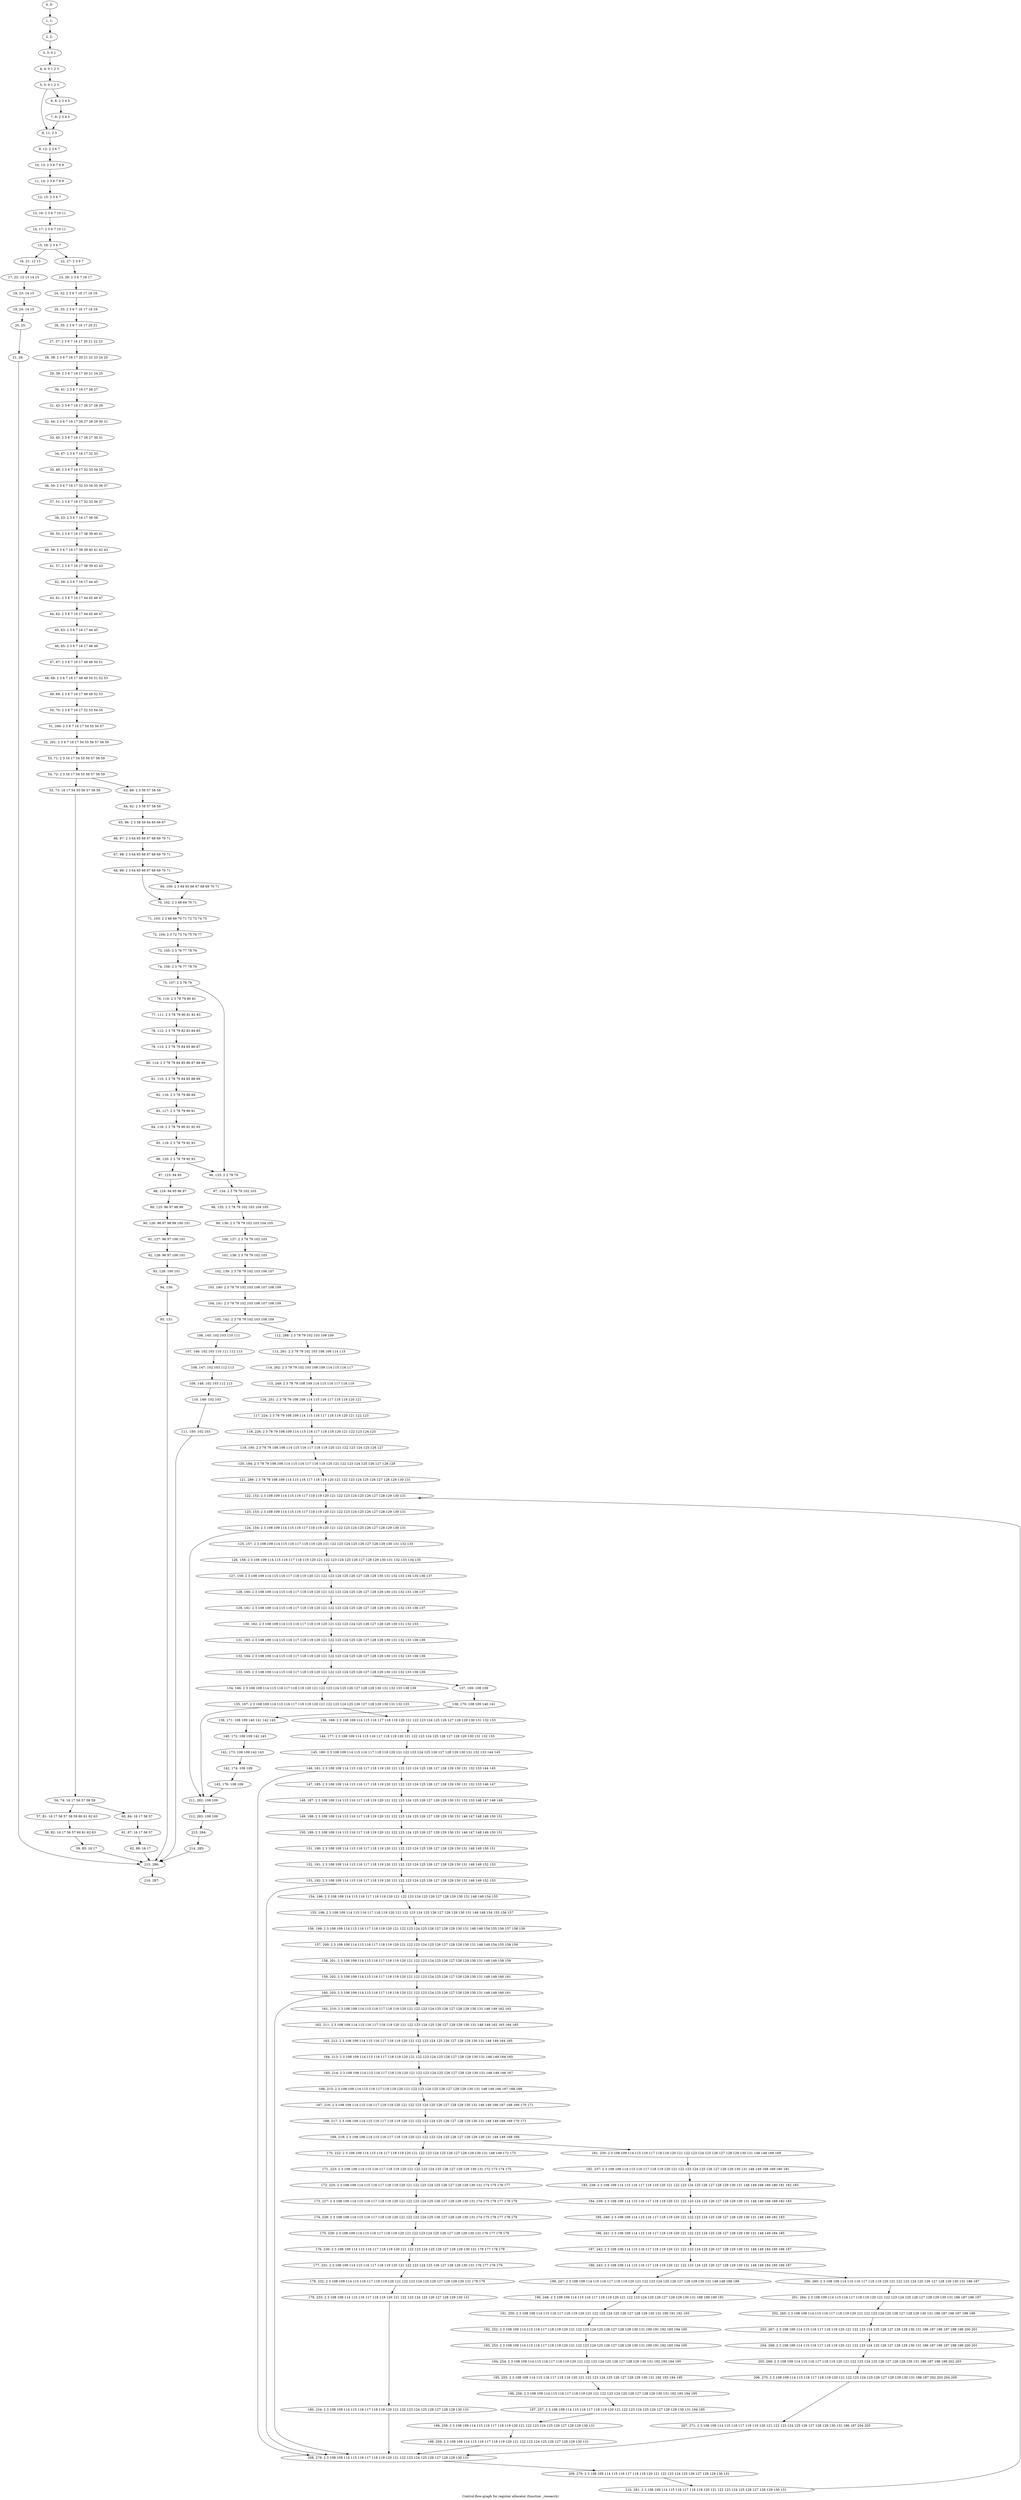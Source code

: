 digraph G {
graph [label="Control-flow-graph for register allocator (function _research)"]
0[label="0, 0: "];
1[label="1, 1: "];
2[label="2, 2: "];
3[label="3, 3: 0 1 "];
4[label="4, 4: 0 1 2 3 "];
5[label="5, 5: 0 1 2 3 "];
6[label="6, 8: 2 3 4 5 "];
7[label="7, 9: 2 3 4 5 "];
8[label="8, 11: 2 3 "];
9[label="9, 12: 2 3 6 7 "];
10[label="10, 13: 2 3 6 7 8 9 "];
11[label="11, 14: 2 3 6 7 8 9 "];
12[label="12, 15: 2 3 6 7 "];
13[label="13, 16: 2 3 6 7 10 11 "];
14[label="14, 17: 2 3 6 7 10 11 "];
15[label="15, 18: 2 3 6 7 "];
16[label="16, 21: 12 13 "];
17[label="17, 22: 12 13 14 15 "];
18[label="18, 23: 14 15 "];
19[label="19, 24: 14 15 "];
20[label="20, 25: "];
21[label="21, 26: "];
22[label="22, 27: 2 3 6 7 "];
23[label="23, 28: 2 3 6 7 16 17 "];
24[label="24, 32: 2 3 6 7 16 17 18 19 "];
25[label="25, 33: 2 3 6 7 16 17 18 19 "];
26[label="26, 35: 2 3 6 7 16 17 20 21 "];
27[label="27, 37: 2 3 6 7 16 17 20 21 22 23 "];
28[label="28, 38: 2 3 6 7 16 17 20 21 22 23 24 25 "];
29[label="29, 39: 2 3 6 7 16 17 20 21 24 25 "];
30[label="30, 41: 2 3 6 7 16 17 26 27 "];
31[label="31, 43: 2 3 6 7 16 17 26 27 28 29 "];
32[label="32, 44: 2 3 6 7 16 17 26 27 28 29 30 31 "];
33[label="33, 45: 2 3 6 7 16 17 26 27 30 31 "];
34[label="34, 47: 2 3 6 7 16 17 32 33 "];
35[label="35, 49: 2 3 6 7 16 17 32 33 34 35 "];
36[label="36, 50: 2 3 6 7 16 17 32 33 34 35 36 37 "];
37[label="37, 51: 2 3 6 7 16 17 32 33 36 37 "];
38[label="38, 53: 2 3 6 7 16 17 38 39 "];
39[label="39, 55: 2 3 6 7 16 17 38 39 40 41 "];
40[label="40, 56: 2 3 6 7 16 17 38 39 40 41 42 43 "];
41[label="41, 57: 2 3 6 7 16 17 38 39 42 43 "];
42[label="42, 59: 2 3 6 7 16 17 44 45 "];
43[label="43, 61: 2 3 6 7 16 17 44 45 46 47 "];
44[label="44, 62: 2 3 6 7 16 17 44 45 46 47 "];
45[label="45, 63: 2 3 6 7 16 17 44 45 "];
46[label="46, 65: 2 3 6 7 16 17 48 49 "];
47[label="47, 67: 2 3 6 7 16 17 48 49 50 51 "];
48[label="48, 68: 2 3 6 7 16 17 48 49 50 51 52 53 "];
49[label="49, 69: 2 3 6 7 16 17 48 49 52 53 "];
50[label="50, 70: 2 3 6 7 16 17 52 53 54 55 "];
51[label="51, 290: 2 3 6 7 16 17 54 55 56 57 "];
52[label="52, 291: 2 3 6 7 16 17 54 55 56 57 58 59 "];
53[label="53, 71: 2 3 16 17 54 55 56 57 58 59 "];
54[label="54, 72: 2 3 16 17 54 55 56 57 58 59 "];
55[label="55, 73: 16 17 54 55 56 57 58 59 "];
56[label="56, 74: 16 17 56 57 58 59 "];
57[label="57, 81: 16 17 56 57 58 59 60 61 62 63 "];
58[label="58, 82: 16 17 56 57 60 61 62 63 "];
59[label="59, 83: 16 17 "];
60[label="60, 84: 16 17 56 57 "];
61[label="61, 87: 16 17 56 57 "];
62[label="62, 88: 16 17 "];
63[label="63, 89: 2 3 56 57 58 59 "];
64[label="64, 92: 2 3 56 57 58 59 "];
65[label="65, 96: 2 3 58 59 64 65 66 67 "];
66[label="66, 97: 2 3 64 65 66 67 68 69 70 71 "];
67[label="67, 98: 2 3 64 65 66 67 68 69 70 71 "];
68[label="68, 99: 2 3 64 65 66 67 68 69 70 71 "];
69[label="69, 100: 2 3 64 65 66 67 68 69 70 71 "];
70[label="70, 102: 2 3 68 69 70 71 "];
71[label="71, 103: 2 3 68 69 70 71 72 73 74 75 "];
72[label="72, 104: 2 3 72 73 74 75 76 77 "];
73[label="73, 105: 2 3 76 77 78 79 "];
74[label="74, 106: 2 3 76 77 78 79 "];
75[label="75, 107: 2 3 78 79 "];
76[label="76, 110: 2 3 78 79 80 81 "];
77[label="77, 111: 2 3 78 79 80 81 82 83 "];
78[label="78, 112: 2 3 78 79 82 83 84 85 "];
79[label="79, 113: 2 3 78 79 84 85 86 87 "];
80[label="80, 114: 2 3 78 79 84 85 86 87 88 89 "];
81[label="81, 115: 2 3 78 79 84 85 88 89 "];
82[label="82, 116: 2 3 78 79 88 89 "];
83[label="83, 117: 2 3 78 79 90 91 "];
84[label="84, 118: 2 3 78 79 90 91 92 93 "];
85[label="85, 119: 2 3 78 79 92 93 "];
86[label="86, 120: 2 3 78 79 92 93 "];
87[label="87, 123: 94 95 "];
88[label="88, 124: 94 95 96 97 "];
89[label="89, 125: 96 97 98 99 "];
90[label="90, 126: 96 97 98 99 100 101 "];
91[label="91, 127: 96 97 100 101 "];
92[label="92, 128: 96 97 100 101 "];
93[label="93, 129: 100 101 "];
94[label="94, 130: "];
95[label="95, 131: "];
96[label="96, 133: 2 3 78 79 "];
97[label="97, 134: 2 3 78 79 102 103 "];
98[label="98, 135: 2 3 78 79 102 103 104 105 "];
99[label="99, 136: 2 3 78 79 102 103 104 105 "];
100[label="100, 137: 2 3 78 79 102 103 "];
101[label="101, 138: 2 3 78 79 102 103 "];
102[label="102, 139: 2 3 78 79 102 103 106 107 "];
103[label="103, 140: 2 3 78 79 102 103 106 107 108 109 "];
104[label="104, 141: 2 3 78 79 102 103 106 107 108 109 "];
105[label="105, 142: 2 3 78 79 102 103 108 109 "];
106[label="106, 145: 102 103 110 111 "];
107[label="107, 146: 102 103 110 111 112 113 "];
108[label="108, 147: 102 103 112 113 "];
109[label="109, 148: 102 103 112 113 "];
110[label="110, 149: 102 103 "];
111[label="111, 150: 102 103 "];
112[label="112, 288: 2 3 78 79 102 103 108 109 "];
113[label="113, 261: 2 3 78 79 102 103 108 109 114 115 "];
114[label="114, 262: 2 3 78 79 102 103 108 109 114 115 116 117 "];
115[label="115, 249: 2 3 78 79 108 109 114 115 116 117 118 119 "];
116[label="116, 251: 2 3 78 79 108 109 114 115 116 117 118 119 120 121 "];
117[label="117, 224: 2 3 78 79 108 109 114 115 116 117 118 119 120 121 122 123 "];
118[label="118, 226: 2 3 78 79 108 109 114 115 116 117 118 119 120 121 122 123 124 125 "];
119[label="119, 195: 2 3 78 79 108 109 114 115 116 117 118 119 120 121 122 123 124 125 126 127 "];
120[label="120, 184: 2 3 78 79 108 109 114 115 116 117 118 119 120 121 122 123 124 125 126 127 128 129 "];
121[label="121, 289: 2 3 78 79 108 109 114 115 116 117 118 119 120 121 122 123 124 125 126 127 128 129 130 131 "];
122[label="122, 152: 2 3 108 109 114 115 116 117 118 119 120 121 122 123 124 125 126 127 128 129 130 131 "];
123[label="123, 153: 2 3 108 109 114 115 116 117 118 119 120 121 122 123 124 125 126 127 128 129 130 131 "];
124[label="124, 154: 2 3 108 109 114 115 116 117 118 119 120 121 122 123 124 125 126 127 128 129 130 131 "];
125[label="125, 157: 2 3 108 109 114 115 116 117 118 119 120 121 122 123 124 125 126 127 128 129 130 131 132 133 "];
126[label="126, 158: 2 3 108 109 114 115 116 117 118 119 120 121 122 123 124 125 126 127 128 129 130 131 132 133 134 135 "];
127[label="127, 159: 2 3 108 109 114 115 116 117 118 119 120 121 122 123 124 125 126 127 128 129 130 131 132 133 134 135 136 137 "];
128[label="128, 160: 2 3 108 109 114 115 116 117 118 119 120 121 122 123 124 125 126 127 128 129 130 131 132 133 136 137 "];
129[label="129, 161: 2 3 108 109 114 115 116 117 118 119 120 121 122 123 124 125 126 127 128 129 130 131 132 133 136 137 "];
130[label="130, 162: 2 3 108 109 114 115 116 117 118 119 120 121 122 123 124 125 126 127 128 129 130 131 132 133 "];
131[label="131, 163: 2 3 108 109 114 115 116 117 118 119 120 121 122 123 124 125 126 127 128 129 130 131 132 133 138 139 "];
132[label="132, 164: 2 3 108 109 114 115 116 117 118 119 120 121 122 123 124 125 126 127 128 129 130 131 132 133 138 139 "];
133[label="133, 165: 2 3 108 109 114 115 116 117 118 119 120 121 122 123 124 125 126 127 128 129 130 131 132 133 138 139 "];
134[label="134, 166: 2 3 108 109 114 115 116 117 118 119 120 121 122 123 124 125 126 127 128 129 130 131 132 133 138 139 "];
135[label="135, 167: 2 3 108 109 114 115 116 117 118 119 120 121 122 123 124 125 126 127 128 129 130 131 132 133 "];
136[label="136, 168: 2 3 108 109 114 115 116 117 118 119 120 121 122 123 124 125 126 127 128 129 130 131 132 133 "];
137[label="137, 169: 108 109 "];
138[label="138, 170: 108 109 140 141 "];
139[label="139, 171: 108 109 140 141 142 143 "];
140[label="140, 172: 108 109 142 143 "];
141[label="141, 173: 108 109 142 143 "];
142[label="142, 174: 108 109 "];
143[label="143, 176: 108 109 "];
144[label="144, 177: 2 3 108 109 114 115 116 117 118 119 120 121 122 123 124 125 126 127 128 129 130 131 132 133 "];
145[label="145, 180: 2 3 108 109 114 115 116 117 118 119 120 121 122 123 124 125 126 127 128 129 130 131 132 133 144 145 "];
146[label="146, 181: 2 3 108 109 114 115 116 117 118 119 120 121 122 123 124 125 126 127 128 129 130 131 132 133 144 145 "];
147[label="147, 185: 2 3 108 109 114 115 116 117 118 119 120 121 122 123 124 125 126 127 128 129 130 131 132 133 146 147 "];
148[label="148, 187: 2 3 108 109 114 115 116 117 118 119 120 121 122 123 124 125 126 127 128 129 130 131 132 133 146 147 148 149 "];
149[label="149, 188: 2 3 108 109 114 115 116 117 118 119 120 121 122 123 124 125 126 127 128 129 130 131 146 147 148 149 150 151 "];
150[label="150, 189: 2 3 108 109 114 115 116 117 118 119 120 121 122 123 124 125 126 127 128 129 130 131 146 147 148 149 150 151 "];
151[label="151, 190: 2 3 108 109 114 115 116 117 118 119 120 121 122 123 124 125 126 127 128 129 130 131 148 149 150 151 "];
152[label="152, 191: 2 3 108 109 114 115 116 117 118 119 120 121 122 123 124 125 126 127 128 129 130 131 148 149 152 153 "];
153[label="153, 192: 2 3 108 109 114 115 116 117 118 119 120 121 122 123 124 125 126 127 128 129 130 131 148 149 152 153 "];
154[label="154, 196: 2 3 108 109 114 115 116 117 118 119 120 121 122 123 124 125 126 127 128 129 130 131 148 149 154 155 "];
155[label="155, 198: 2 3 108 109 114 115 116 117 118 119 120 121 122 123 124 125 126 127 128 129 130 131 148 149 154 155 156 157 "];
156[label="156, 199: 2 3 108 109 114 115 116 117 118 119 120 121 122 123 124 125 126 127 128 129 130 131 148 149 154 155 156 157 158 159 "];
157[label="157, 200: 2 3 108 109 114 115 116 117 118 119 120 121 122 123 124 125 126 127 128 129 130 131 148 149 154 155 158 159 "];
158[label="158, 201: 2 3 108 109 114 115 116 117 118 119 120 121 122 123 124 125 126 127 128 129 130 131 148 149 158 159 "];
159[label="159, 202: 2 3 108 109 114 115 116 117 118 119 120 121 122 123 124 125 126 127 128 129 130 131 148 149 160 161 "];
160[label="160, 203: 2 3 108 109 114 115 116 117 118 119 120 121 122 123 124 125 126 127 128 129 130 131 148 149 160 161 "];
161[label="161, 210: 2 3 108 109 114 115 116 117 118 119 120 121 122 123 124 125 126 127 128 129 130 131 148 149 162 163 "];
162[label="162, 211: 2 3 108 109 114 115 116 117 118 119 120 121 122 123 124 125 126 127 128 129 130 131 148 149 162 163 164 165 "];
163[label="163, 212: 2 3 108 109 114 115 116 117 118 119 120 121 122 123 124 125 126 127 128 129 130 131 148 149 164 165 "];
164[label="164, 213: 2 3 108 109 114 115 116 117 118 119 120 121 122 123 124 125 126 127 128 129 130 131 148 149 164 165 "];
165[label="165, 214: 2 3 108 109 114 115 116 117 118 119 120 121 122 123 124 125 126 127 128 129 130 131 148 149 166 167 "];
166[label="166, 215: 2 3 108 109 114 115 116 117 118 119 120 121 122 123 124 125 126 127 128 129 130 131 148 149 166 167 168 169 "];
167[label="167, 216: 2 3 108 109 114 115 116 117 118 119 120 121 122 123 124 125 126 127 128 129 130 131 148 149 166 167 168 169 170 171 "];
168[label="168, 217: 2 3 108 109 114 115 116 117 118 119 120 121 122 123 124 125 126 127 128 129 130 131 148 149 168 169 170 171 "];
169[label="169, 218: 2 3 108 109 114 115 116 117 118 119 120 121 122 123 124 125 126 127 128 129 130 131 148 149 168 169 "];
170[label="170, 222: 2 3 108 109 114 115 116 117 118 119 120 121 122 123 124 125 126 127 128 129 130 131 148 149 172 173 "];
171[label="171, 223: 2 3 108 109 114 115 116 117 118 119 120 121 122 123 124 125 126 127 128 129 130 131 172 173 174 175 "];
172[label="172, 225: 2 3 108 109 114 115 116 117 118 119 120 121 122 123 124 125 126 127 128 129 130 131 174 175 176 177 "];
173[label="173, 227: 2 3 108 109 114 115 116 117 118 119 120 121 122 123 124 125 126 127 128 129 130 131 174 175 176 177 178 179 "];
174[label="174, 228: 2 3 108 109 114 115 116 117 118 119 120 121 122 123 124 125 126 127 128 129 130 131 174 175 176 177 178 179 "];
175[label="175, 229: 2 3 108 109 114 115 116 117 118 119 120 121 122 123 124 125 126 127 128 129 130 131 176 177 178 179 "];
176[label="176, 230: 2 3 108 109 114 115 116 117 118 119 120 121 122 123 124 125 126 127 128 129 130 131 176 177 178 179 "];
177[label="177, 231: 2 3 108 109 114 115 116 117 118 119 120 121 122 123 124 125 126 127 128 129 130 131 176 177 178 179 "];
178[label="178, 232: 2 3 108 109 114 115 116 117 118 119 120 121 122 123 124 125 126 127 128 129 130 131 178 179 "];
179[label="179, 233: 2 3 108 109 114 115 116 117 118 119 120 121 122 123 124 125 126 127 128 129 130 131 "];
180[label="180, 234: 2 3 108 109 114 115 116 117 118 119 120 121 122 123 124 125 126 127 128 129 130 131 "];
181[label="181, 235: 2 3 108 109 114 115 116 117 118 119 120 121 122 123 124 125 126 127 128 129 130 131 148 149 168 169 "];
182[label="182, 237: 2 3 108 109 114 115 116 117 118 119 120 121 122 123 124 125 126 127 128 129 130 131 148 149 168 169 180 181 "];
183[label="183, 238: 2 3 108 109 114 115 116 117 118 119 120 121 122 123 124 125 126 127 128 129 130 131 148 149 168 169 180 181 182 183 "];
184[label="184, 239: 2 3 108 109 114 115 116 117 118 119 120 121 122 123 124 125 126 127 128 129 130 131 148 149 168 169 182 183 "];
185[label="185, 240: 2 3 108 109 114 115 116 117 118 119 120 121 122 123 124 125 126 127 128 129 130 131 148 149 182 183 "];
186[label="186, 241: 2 3 108 109 114 115 116 117 118 119 120 121 122 123 124 125 126 127 128 129 130 131 148 149 184 185 "];
187[label="187, 242: 2 3 108 109 114 115 116 117 118 119 120 121 122 123 124 125 126 127 128 129 130 131 148 149 184 185 186 187 "];
188[label="188, 243: 2 3 108 109 114 115 116 117 118 119 120 121 122 123 124 125 126 127 128 129 130 131 148 149 184 185 186 187 "];
189[label="189, 247: 2 3 108 109 114 115 116 117 118 119 120 121 122 123 124 125 126 127 128 129 130 131 148 149 188 189 "];
190[label="190, 248: 2 3 108 109 114 115 116 117 118 119 120 121 122 123 124 125 126 127 128 129 130 131 188 189 190 191 "];
191[label="191, 250: 2 3 108 109 114 115 116 117 118 119 120 121 122 123 124 125 126 127 128 129 130 131 190 191 192 193 "];
192[label="192, 252: 2 3 108 109 114 115 116 117 118 119 120 121 122 123 124 125 126 127 128 129 130 131 190 191 192 193 194 195 "];
193[label="193, 253: 2 3 108 109 114 115 116 117 118 119 120 121 122 123 124 125 126 127 128 129 130 131 190 191 192 193 194 195 "];
194[label="194, 254: 2 3 108 109 114 115 116 117 118 119 120 121 122 123 124 125 126 127 128 129 130 131 192 193 194 195 "];
195[label="195, 255: 2 3 108 109 114 115 116 117 118 119 120 121 122 123 124 125 126 127 128 129 130 131 192 193 194 195 "];
196[label="196, 256: 2 3 108 109 114 115 116 117 118 119 120 121 122 123 124 125 126 127 128 129 130 131 192 193 194 195 "];
197[label="197, 257: 2 3 108 109 114 115 116 117 118 119 120 121 122 123 124 125 126 127 128 129 130 131 194 195 "];
198[label="198, 258: 2 3 108 109 114 115 116 117 118 119 120 121 122 123 124 125 126 127 128 129 130 131 "];
199[label="199, 259: 2 3 108 109 114 115 116 117 118 119 120 121 122 123 124 125 126 127 128 129 130 131 "];
200[label="200, 260: 2 3 108 109 114 115 116 117 118 119 120 121 122 123 124 125 126 127 128 129 130 131 186 187 "];
201[label="201, 264: 2 3 108 109 114 115 116 117 118 119 120 121 122 123 124 125 126 127 128 129 130 131 186 187 196 197 "];
202[label="202, 265: 2 3 108 109 114 115 116 117 118 119 120 121 122 123 124 125 126 127 128 129 130 131 186 187 196 197 198 199 "];
203[label="203, 267: 2 3 108 109 114 115 116 117 118 119 120 121 122 123 124 125 126 127 128 129 130 131 186 187 196 197 198 199 200 201 "];
204[label="204, 268: 2 3 108 109 114 115 116 117 118 119 120 121 122 123 124 125 126 127 128 129 130 131 186 187 196 197 198 199 200 201 "];
205[label="205, 269: 2 3 108 109 114 115 116 117 118 119 120 121 122 123 124 125 126 127 128 129 130 131 186 187 198 199 202 203 "];
206[label="206, 270: 2 3 108 109 114 115 116 117 118 119 120 121 122 123 124 125 126 127 128 129 130 131 186 187 202 203 204 205 "];
207[label="207, 271: 2 3 108 109 114 115 116 117 118 119 120 121 122 123 124 125 126 127 128 129 130 131 186 187 204 205 "];
208[label="208, 278: 2 3 108 109 114 115 116 117 118 119 120 121 122 123 124 125 126 127 128 129 130 131 "];
209[label="209, 279: 2 3 108 109 114 115 116 117 118 119 120 121 122 123 124 125 126 127 128 129 130 131 "];
210[label="210, 281: 2 3 108 109 114 115 116 117 118 119 120 121 122 123 124 125 126 127 128 129 130 131 "];
211[label="211, 282: 108 109 "];
212[label="212, 283: 108 109 "];
213[label="213, 284: "];
214[label="214, 285: "];
215[label="215, 286: "];
216[label="216, 287: "];
0->1 ;
1->2 ;
2->3 ;
3->4 ;
4->5 ;
5->6 ;
5->8 ;
6->7 ;
7->8 ;
8->9 ;
9->10 ;
10->11 ;
11->12 ;
12->13 ;
13->14 ;
14->15 ;
15->16 ;
15->22 ;
16->17 ;
17->18 ;
18->19 ;
19->20 ;
20->21 ;
21->215 ;
22->23 ;
23->24 ;
24->25 ;
25->26 ;
26->27 ;
27->28 ;
28->29 ;
29->30 ;
30->31 ;
31->32 ;
32->33 ;
33->34 ;
34->35 ;
35->36 ;
36->37 ;
37->38 ;
38->39 ;
39->40 ;
40->41 ;
41->42 ;
42->43 ;
43->44 ;
44->45 ;
45->46 ;
46->47 ;
47->48 ;
48->49 ;
49->50 ;
50->51 ;
51->52 ;
52->53 ;
53->54 ;
54->55 ;
54->63 ;
55->56 ;
56->57 ;
56->60 ;
57->58 ;
58->59 ;
59->215 ;
60->61 ;
61->62 ;
62->215 ;
63->64 ;
64->65 ;
65->66 ;
66->67 ;
67->68 ;
68->69 ;
68->70 ;
69->70 ;
70->71 ;
71->72 ;
72->73 ;
73->74 ;
74->75 ;
75->76 ;
75->96 ;
76->77 ;
77->78 ;
78->79 ;
79->80 ;
80->81 ;
81->82 ;
82->83 ;
83->84 ;
84->85 ;
85->86 ;
86->87 ;
86->96 ;
87->88 ;
88->89 ;
89->90 ;
90->91 ;
91->92 ;
92->93 ;
93->94 ;
94->95 ;
95->215 ;
96->97 ;
97->98 ;
98->99 ;
99->100 ;
100->101 ;
101->102 ;
102->103 ;
103->104 ;
104->105 ;
105->106 ;
105->112 ;
106->107 ;
107->108 ;
108->109 ;
109->110 ;
110->111 ;
111->215 ;
112->113 ;
113->114 ;
114->115 ;
115->116 ;
116->117 ;
117->118 ;
118->119 ;
119->120 ;
120->121 ;
121->122 ;
122->123 ;
123->124 ;
124->125 ;
124->211 ;
125->126 ;
126->127 ;
127->128 ;
128->129 ;
129->130 ;
130->131 ;
131->132 ;
132->133 ;
133->134 ;
133->137 ;
134->135 ;
135->136 ;
135->211 ;
136->144 ;
137->138 ;
138->139 ;
139->140 ;
140->141 ;
141->142 ;
142->143 ;
143->211 ;
144->145 ;
145->146 ;
146->147 ;
146->208 ;
147->148 ;
148->149 ;
149->150 ;
150->151 ;
151->152 ;
152->153 ;
153->154 ;
153->208 ;
154->155 ;
155->156 ;
156->157 ;
157->158 ;
158->159 ;
159->160 ;
160->161 ;
160->208 ;
161->162 ;
162->163 ;
163->164 ;
164->165 ;
165->166 ;
166->167 ;
167->168 ;
168->169 ;
169->170 ;
169->181 ;
170->171 ;
171->172 ;
172->173 ;
173->174 ;
174->175 ;
175->176 ;
176->177 ;
177->178 ;
178->179 ;
179->180 ;
180->208 ;
181->182 ;
182->183 ;
183->184 ;
184->185 ;
185->186 ;
186->187 ;
187->188 ;
188->189 ;
188->200 ;
189->190 ;
190->191 ;
191->192 ;
192->193 ;
193->194 ;
194->195 ;
195->196 ;
196->197 ;
197->198 ;
198->199 ;
199->208 ;
200->201 ;
201->202 ;
202->203 ;
203->204 ;
204->205 ;
205->206 ;
206->207 ;
207->208 ;
208->209 ;
209->210 ;
210->122 ;
211->212 ;
212->213 ;
213->214 ;
214->215 ;
215->216 ;
}
